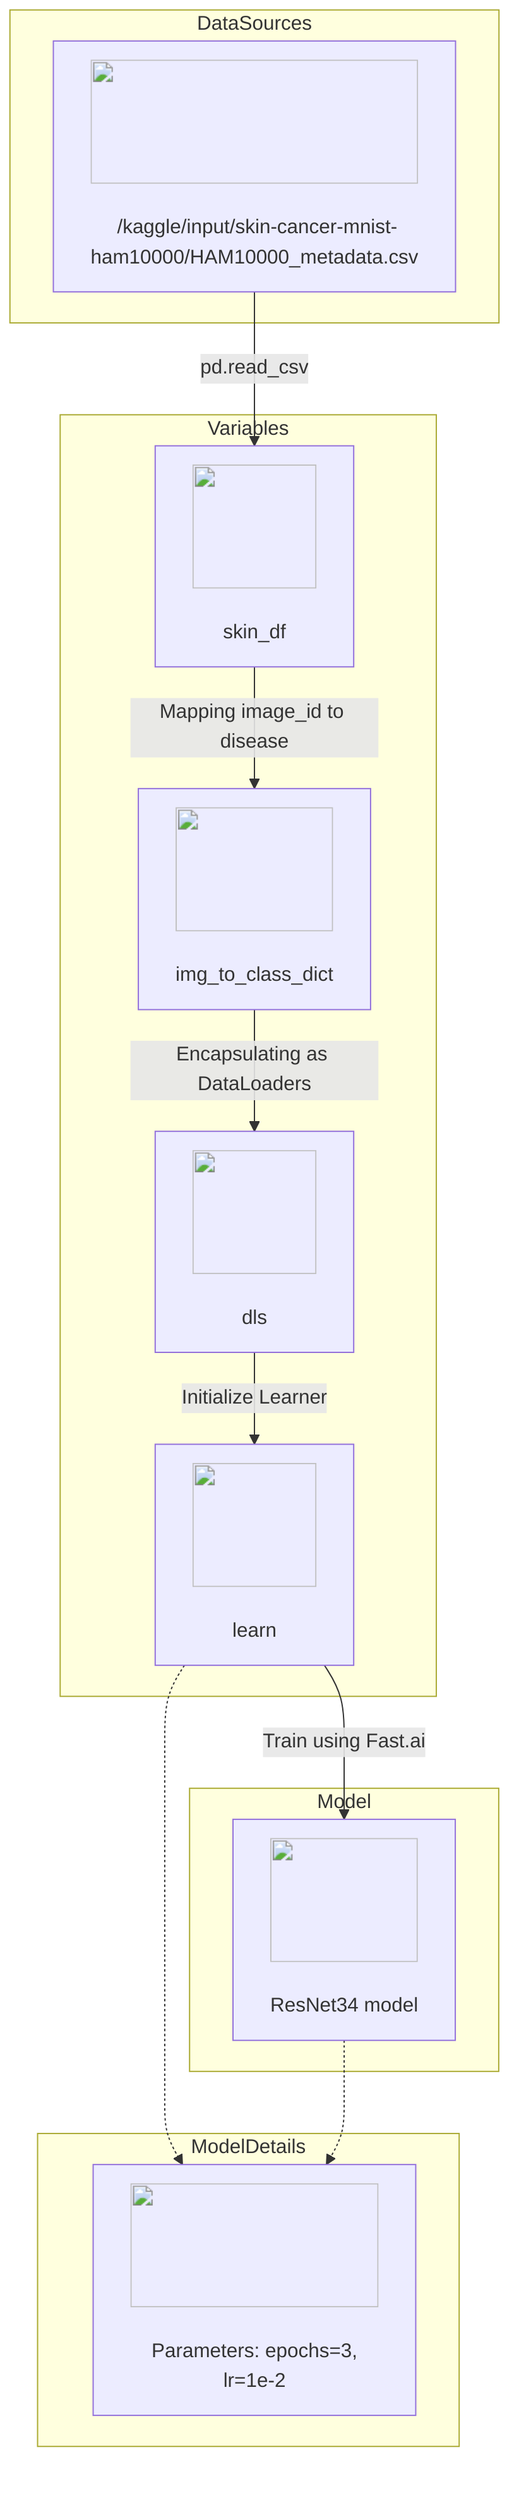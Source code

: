 flowchart TD
    subgraph DataSources
        A["<img src='icons/file.svg' width=100 height=100/> <br/> /kaggle/input/skin-cancer-mnist-ham10000/HAM10000_metadata.csv"]
    end

    subgraph Variables
        B["<img src='icons/table.svg' width=100 height=100/> <br/> skin_df"]
        C["<img src='icons/column_split.svg' width=100 height=100/> <br/> img_to_class_dict"]
        D["<img src='icons/row_split.svg' width=100 height=100/> <br/> dls"]
        E["<img src='icons/brain.svg' width=100 height=100/> <br/> learn"]
    end

    subgraph Model
        F["<img src='icons/brain.svg' width=100 height=100/> <br/> ResNet34 model"]
    end

    A -->|"pd.read_csv"| B
    B -->|"Mapping image_id to disease"| C
    C -->|"Encapsulating as DataLoaders"| D
    D -->|"Initialize Learner"| E
    E -->|"Train using Fast.ai"| F

    subgraph ModelDetails
        G["<img src='dummy_plots/lineplot_template.svg' width=100 height=100/> <br/> Parameters: epochs=3, lr=1e-2"]
    end

    E -.-> G
    F -.-> G